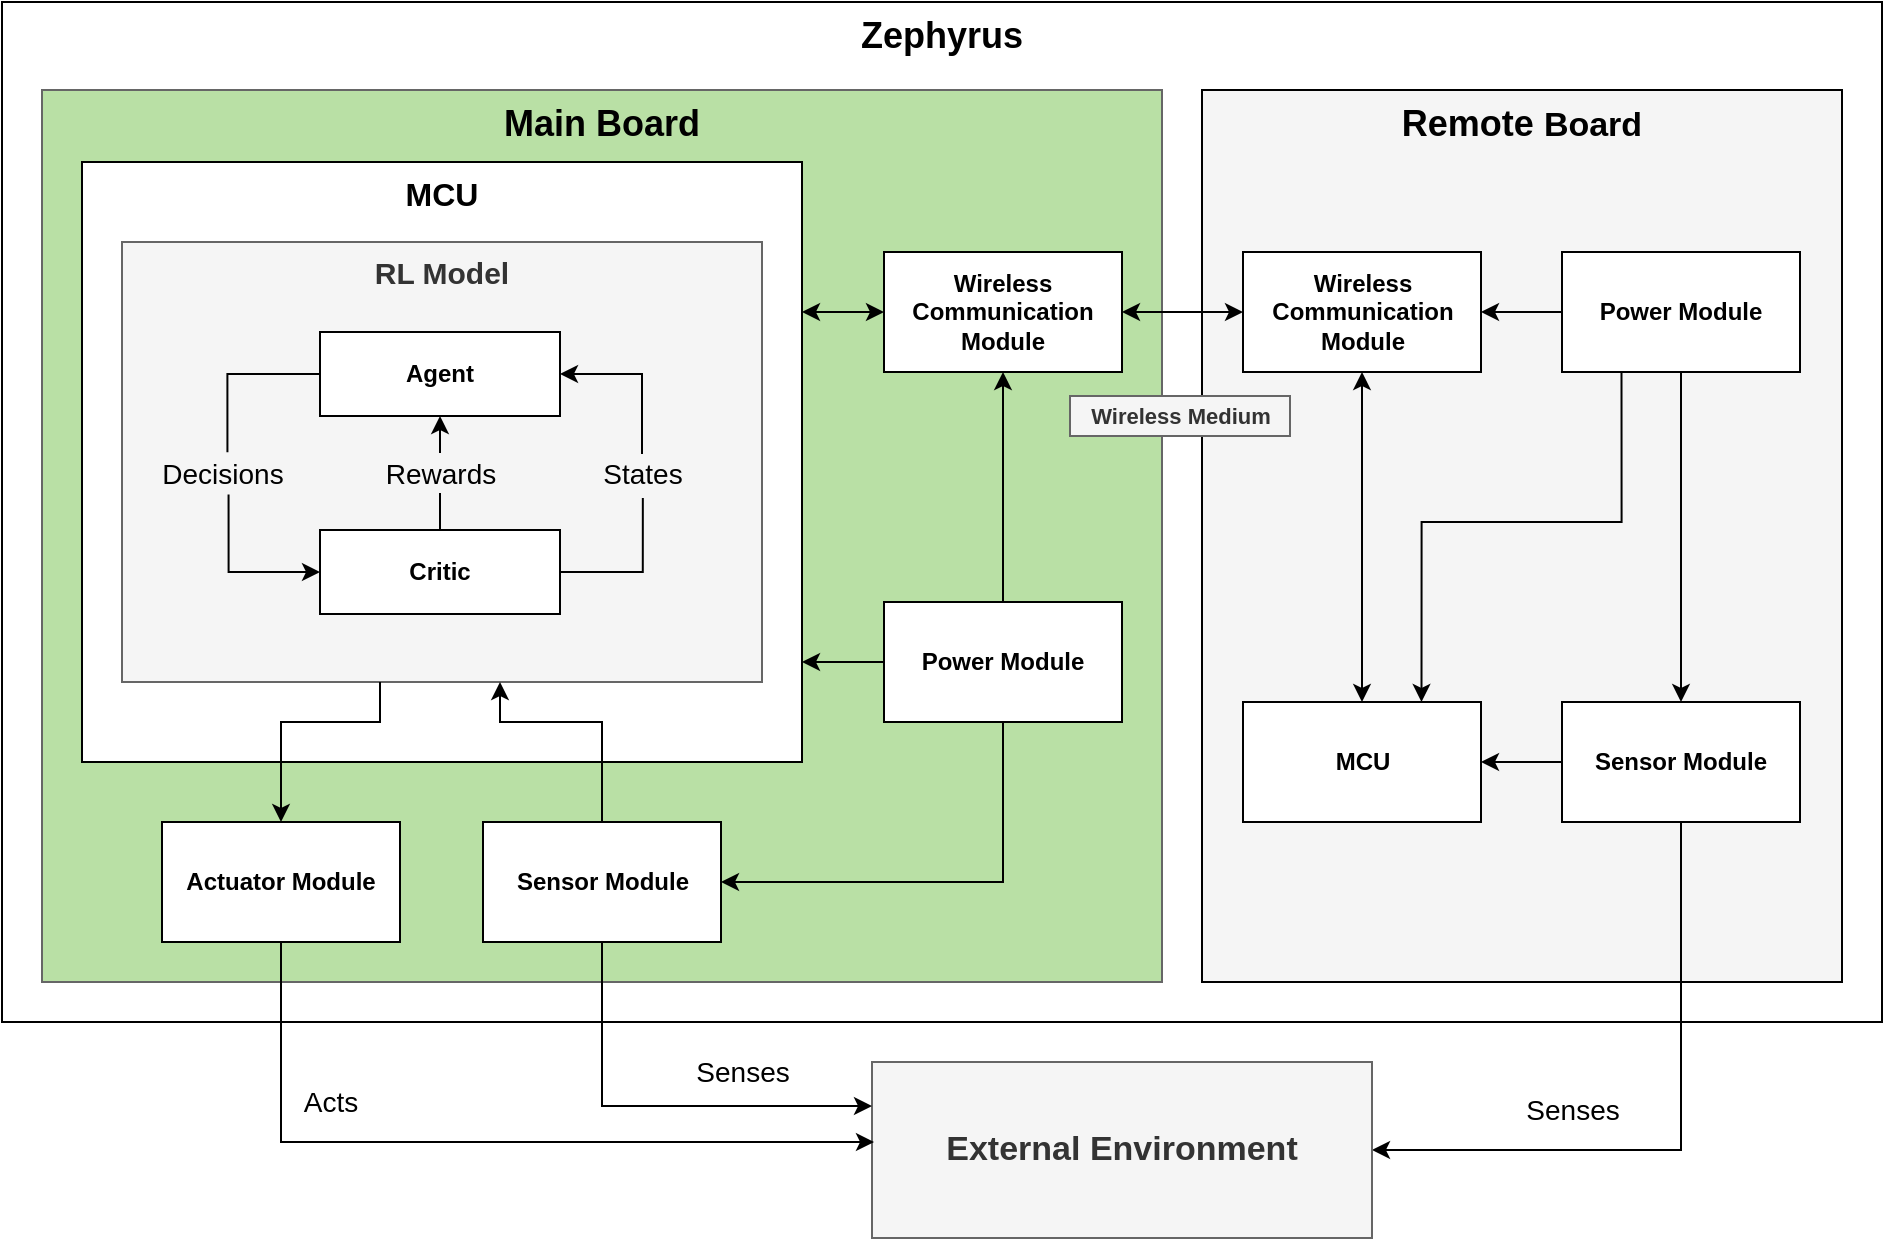 <mxfile version="13.9.2" type="device"><diagram id="rcMMGNy7ycqetSJ9uPKk" name="Page-1"><mxGraphModel dx="2259" dy="847" grid="1" gridSize="10" guides="1" tooltips="1" connect="1" arrows="1" fold="1" page="1" pageScale="1" pageWidth="4681" pageHeight="3300" math="0" shadow="0"><root><mxCell id="0"/><mxCell id="1" parent="0"/><mxCell id="d0aKLRgaaCD5YCzaIxYe-1" value="&lt;b style=&quot;white-space: normal ; font-size: 18px&quot;&gt;Zephyrus&lt;/b&gt;" style="rounded=0;whiteSpace=wrap;html=1;verticalAlign=top;" vertex="1" parent="1"><mxGeometry x="570" y="400" width="940" height="510" as="geometry"/></mxCell><mxCell id="d0aKLRgaaCD5YCzaIxYe-2" value="&lt;b style=&quot;color: rgb(0 , 0 , 0) ; font-size: 18px ; white-space: normal&quot;&gt;Remote&amp;nbsp;&lt;/b&gt;&lt;b style=&quot;color: rgb(0 , 0 , 0) ; white-space: normal ; font-size: 17px&quot;&gt;Board&lt;/b&gt;" style="rounded=0;whiteSpace=wrap;html=1;fillColor=#f5f5f5;strokeColor=#000000;fontColor=#333333;verticalAlign=top;" vertex="1" parent="1"><mxGeometry x="1170" y="444" width="320" height="446" as="geometry"/></mxCell><mxCell id="d0aKLRgaaCD5YCzaIxYe-3" value="&lt;font color=&quot;#000000&quot;&gt;&lt;span style=&quot;font-size: 18px&quot;&gt;&lt;b&gt;Main Board&lt;/b&gt;&lt;/span&gt;&lt;/font&gt;" style="rounded=0;whiteSpace=wrap;html=1;verticalAlign=top;fontColor=#333333;fillColor=#B9E0A5;strokeColor=#666666;" vertex="1" parent="1"><mxGeometry x="590" y="444" width="560" height="446" as="geometry"/></mxCell><mxCell id="d0aKLRgaaCD5YCzaIxYe-4" style="edgeStyle=orthogonalEdgeStyle;rounded=0;orthogonalLoop=1;jettySize=auto;html=1;entryX=0;entryY=0.5;entryDx=0;entryDy=0;startArrow=classic;startFill=1;endArrow=none;endFill=0;" edge="1" parent="1" source="d0aKLRgaaCD5YCzaIxYe-5" target="d0aKLRgaaCD5YCzaIxYe-38"><mxGeometry relative="1" as="geometry"><mxPoint x="970" y="552" as="sourcePoint"/><Array as="points"><mxPoint x="1011" y="730"/></Array></mxGeometry></mxCell><mxCell id="d0aKLRgaaCD5YCzaIxYe-5" value="&lt;b&gt;&lt;font style=&quot;font-size: 16px&quot;&gt;MCU&lt;/font&gt;&lt;/b&gt;" style="rounded=0;whiteSpace=wrap;html=1;verticalAlign=top;" vertex="1" parent="1"><mxGeometry x="610" y="480" width="360" height="300" as="geometry"/></mxCell><mxCell id="d0aKLRgaaCD5YCzaIxYe-6" value="&lt;b&gt;&lt;font style=&quot;font-size: 15px&quot;&gt;RL Model&lt;/font&gt;&lt;/b&gt;" style="rounded=0;whiteSpace=wrap;html=1;verticalAlign=top;fillColor=#f5f5f5;strokeColor=#666666;fontColor=#333333;" vertex="1" parent="1"><mxGeometry x="630" y="520" width="320" height="220" as="geometry"/></mxCell><mxCell id="d0aKLRgaaCD5YCzaIxYe-7" value="&lt;font style=&quot;font-size: 11px&quot;&gt;&lt;b&gt;Wireless Medium&lt;/b&gt;&lt;/font&gt;" style="text;html=1;align=center;verticalAlign=middle;resizable=0;points=[];;autosize=1;fillColor=#f5f5f5;strokeColor=#666666;fontColor=#333333;" vertex="1" parent="1"><mxGeometry x="1104" y="597" width="110" height="20" as="geometry"/></mxCell><mxCell id="d0aKLRgaaCD5YCzaIxYe-8" style="edgeStyle=orthogonalEdgeStyle;rounded=0;orthogonalLoop=1;jettySize=auto;html=1;exitX=1;exitY=0.5;exitDx=0;exitDy=0;entryX=0.5;entryY=1;entryDx=0;entryDy=0;startArrow=classic;startFill=1;endArrow=none;endFill=0;" edge="1" parent="1" source="d0aKLRgaaCD5YCzaIxYe-9" target="d0aKLRgaaCD5YCzaIxYe-40"><mxGeometry relative="1" as="geometry"/></mxCell><mxCell id="d0aKLRgaaCD5YCzaIxYe-9" value="&lt;span style=&quot;font-size: 17px&quot;&gt;&lt;b&gt;External Environment&lt;/b&gt;&lt;/span&gt;" style="rounded=0;whiteSpace=wrap;html=1;fillColor=#f5f5f5;strokeColor=#666666;fontColor=#333333;" vertex="1" parent="1"><mxGeometry x="1005" y="930" width="250" height="88" as="geometry"/></mxCell><mxCell id="d0aKLRgaaCD5YCzaIxYe-10" value="&lt;font style=&quot;font-size: 14px&quot;&gt;Senses&lt;/font&gt;" style="text;html=1;align=center;verticalAlign=middle;resizable=0;points=[];;autosize=1;" vertex="1" parent="1"><mxGeometry x="1324.5" y="944" width="60" height="20" as="geometry"/></mxCell><mxCell id="d0aKLRgaaCD5YCzaIxYe-11" style="edgeStyle=orthogonalEdgeStyle;rounded=0;orthogonalLoop=1;jettySize=auto;html=1;exitX=0.5;exitY=0;exitDx=0;exitDy=0;entryX=0.5;entryY=1;entryDx=0;entryDy=0;startArrow=none;startFill=0;" edge="1" parent="1" source="d0aKLRgaaCD5YCzaIxYe-19" target="d0aKLRgaaCD5YCzaIxYe-15"><mxGeometry relative="1" as="geometry"/></mxCell><mxCell id="d0aKLRgaaCD5YCzaIxYe-12" style="edgeStyle=orthogonalEdgeStyle;rounded=0;orthogonalLoop=1;jettySize=auto;html=1;exitX=1;exitY=0.5;exitDx=0;exitDy=0;entryX=0.507;entryY=1.1;entryDx=0;entryDy=0;entryPerimeter=0;endArrow=none;endFill=0;" edge="1" parent="1" source="d0aKLRgaaCD5YCzaIxYe-13" target="d0aKLRgaaCD5YCzaIxYe-18"><mxGeometry relative="1" as="geometry"/></mxCell><mxCell id="d0aKLRgaaCD5YCzaIxYe-13" value="&lt;b&gt;Critic&lt;/b&gt;" style="rounded=0;whiteSpace=wrap;html=1;" vertex="1" parent="1"><mxGeometry x="729" y="664" width="120" height="42" as="geometry"/></mxCell><mxCell id="d0aKLRgaaCD5YCzaIxYe-14" style="edgeStyle=orthogonalEdgeStyle;rounded=0;orthogonalLoop=1;jettySize=auto;html=1;exitX=0.541;exitY=1.014;exitDx=0;exitDy=0;entryX=0;entryY=0.5;entryDx=0;entryDy=0;startArrow=none;startFill=0;exitPerimeter=0;" edge="1" parent="1" source="d0aKLRgaaCD5YCzaIxYe-21" target="d0aKLRgaaCD5YCzaIxYe-13"><mxGeometry relative="1" as="geometry"/></mxCell><mxCell id="d0aKLRgaaCD5YCzaIxYe-15" value="&lt;b&gt;Agent&lt;/b&gt;" style="rounded=0;whiteSpace=wrap;html=1;" vertex="1" parent="1"><mxGeometry x="729" y="565" width="120" height="42" as="geometry"/></mxCell><mxCell id="d0aKLRgaaCD5YCzaIxYe-16" value="&lt;font style=&quot;font-size: 14px&quot;&gt;Acts&lt;br&gt;&lt;/font&gt;" style="text;html=1;align=center;verticalAlign=middle;resizable=0;points=[];;autosize=1;" vertex="1" parent="1"><mxGeometry x="714" y="940" width="40" height="20" as="geometry"/></mxCell><mxCell id="d0aKLRgaaCD5YCzaIxYe-17" style="edgeStyle=orthogonalEdgeStyle;rounded=0;orthogonalLoop=1;jettySize=auto;html=1;entryX=1;entryY=0.5;entryDx=0;entryDy=0;" edge="1" parent="1" source="d0aKLRgaaCD5YCzaIxYe-18" target="d0aKLRgaaCD5YCzaIxYe-15"><mxGeometry relative="1" as="geometry"><Array as="points"><mxPoint x="890" y="586"/></Array></mxGeometry></mxCell><mxCell id="d0aKLRgaaCD5YCzaIxYe-18" value="&lt;font style=&quot;font-size: 14px&quot;&gt;States&lt;/font&gt;" style="text;html=1;align=center;verticalAlign=middle;resizable=0;points=[];;autosize=1;" vertex="1" parent="1"><mxGeometry x="860" y="626" width="60" height="20" as="geometry"/></mxCell><mxCell id="d0aKLRgaaCD5YCzaIxYe-19" value="&lt;span style=&quot;font-size: 14px&quot;&gt;Rewards&lt;/span&gt;" style="text;html=1;align=center;verticalAlign=middle;resizable=0;points=[];;autosize=1;" vertex="1" parent="1"><mxGeometry x="754" y="625.5" width="70" height="20" as="geometry"/></mxCell><mxCell id="d0aKLRgaaCD5YCzaIxYe-20" style="edgeStyle=orthogonalEdgeStyle;rounded=0;orthogonalLoop=1;jettySize=auto;html=1;exitX=0.5;exitY=0;exitDx=0;exitDy=0;entryX=0.5;entryY=1;entryDx=0;entryDy=0;startArrow=none;startFill=0;endArrow=none;endFill=0;" edge="1" parent="1" source="d0aKLRgaaCD5YCzaIxYe-13" target="d0aKLRgaaCD5YCzaIxYe-19"><mxGeometry relative="1" as="geometry"><mxPoint x="789" y="664" as="sourcePoint"/><mxPoint x="789" y="608" as="targetPoint"/></mxGeometry></mxCell><mxCell id="d0aKLRgaaCD5YCzaIxYe-21" value="&lt;font style=&quot;font-size: 14px&quot;&gt;Decisions&lt;/font&gt;" style="text;html=1;align=center;verticalAlign=middle;resizable=0;points=[];;autosize=1;direction=east;" vertex="1" parent="1"><mxGeometry x="640" y="626" width="80" height="20" as="geometry"/></mxCell><mxCell id="d0aKLRgaaCD5YCzaIxYe-22" style="edgeStyle=orthogonalEdgeStyle;rounded=0;orthogonalLoop=1;jettySize=auto;html=1;exitX=0;exitY=0.5;exitDx=0;exitDy=0;entryX=0.534;entryY=-0.043;entryDx=0;entryDy=0;startArrow=none;startFill=0;entryPerimeter=0;endArrow=none;endFill=0;" edge="1" parent="1" source="d0aKLRgaaCD5YCzaIxYe-15" target="d0aKLRgaaCD5YCzaIxYe-21"><mxGeometry relative="1" as="geometry"><mxPoint x="729.286" y="586.286" as="sourcePoint"/><mxPoint x="729.286" y="685.143" as="targetPoint"/></mxGeometry></mxCell><mxCell id="d0aKLRgaaCD5YCzaIxYe-23" style="edgeStyle=orthogonalEdgeStyle;rounded=0;orthogonalLoop=1;jettySize=auto;html=1;exitX=0.5;exitY=0;exitDx=0;exitDy=0;startArrow=classic;startFill=1;endArrow=none;endFill=0;" edge="1" parent="1" source="d0aKLRgaaCD5YCzaIxYe-25"><mxGeometry relative="1" as="geometry"><mxPoint x="759" y="740" as="targetPoint"/><Array as="points"><mxPoint x="710" y="760"/><mxPoint x="759" y="760"/></Array></mxGeometry></mxCell><mxCell id="d0aKLRgaaCD5YCzaIxYe-24" style="edgeStyle=orthogonalEdgeStyle;rounded=0;orthogonalLoop=1;jettySize=auto;html=1;exitX=0.5;exitY=1;exitDx=0;exitDy=0;startArrow=none;startFill=0;endArrow=classic;endFill=1;" edge="1" parent="1" source="d0aKLRgaaCD5YCzaIxYe-25"><mxGeometry relative="1" as="geometry"><Array as="points"><mxPoint x="788" y="970"/><mxPoint x="1006" y="970"/></Array><mxPoint x="1006" y="970" as="targetPoint"/></mxGeometry></mxCell><mxCell id="d0aKLRgaaCD5YCzaIxYe-25" value="&lt;b&gt;Actuator Module&lt;/b&gt;" style="rounded=0;whiteSpace=wrap;html=1;" vertex="1" parent="1"><mxGeometry x="650" y="810" width="119" height="60" as="geometry"/></mxCell><mxCell id="d0aKLRgaaCD5YCzaIxYe-26" style="edgeStyle=orthogonalEdgeStyle;rounded=0;orthogonalLoop=1;jettySize=auto;html=1;exitX=0.75;exitY=0;exitDx=0;exitDy=0;startArrow=classic;startFill=1;endArrow=none;endFill=0;entryX=0.25;entryY=1;entryDx=0;entryDy=0;" edge="1" parent="1" source="d0aKLRgaaCD5YCzaIxYe-28" target="d0aKLRgaaCD5YCzaIxYe-35"><mxGeometry relative="1" as="geometry"><Array as="points"><mxPoint x="1280" y="660"/><mxPoint x="1380" y="660"/></Array></mxGeometry></mxCell><mxCell id="d0aKLRgaaCD5YCzaIxYe-27" style="edgeStyle=orthogonalEdgeStyle;rounded=0;orthogonalLoop=1;jettySize=auto;html=1;exitX=1;exitY=0.5;exitDx=0;exitDy=0;entryX=0;entryY=0.5;entryDx=0;entryDy=0;startArrow=classic;startFill=1;endArrow=none;endFill=0;" edge="1" parent="1" source="d0aKLRgaaCD5YCzaIxYe-28" target="d0aKLRgaaCD5YCzaIxYe-40"><mxGeometry relative="1" as="geometry"/></mxCell><mxCell id="d0aKLRgaaCD5YCzaIxYe-28" value="&lt;b&gt;&lt;font style=&quot;font-size: 12px&quot;&gt;MCU&lt;/font&gt;&lt;/b&gt;" style="rounded=0;whiteSpace=wrap;html=1;" vertex="1" parent="1"><mxGeometry x="1190.5" y="750" width="119" height="60" as="geometry"/></mxCell><mxCell id="d0aKLRgaaCD5YCzaIxYe-29" value="&lt;b&gt;Wireless Communication Module&lt;/b&gt;" style="rounded=0;whiteSpace=wrap;html=1;" vertex="1" parent="1"><mxGeometry x="1190.5" y="525" width="119" height="60" as="geometry"/></mxCell><mxCell id="d0aKLRgaaCD5YCzaIxYe-30" style="edgeStyle=orthogonalEdgeStyle;rounded=0;orthogonalLoop=1;jettySize=auto;html=1;exitX=0.5;exitY=0;exitDx=0;exitDy=0;entryX=0.5;entryY=1;entryDx=0;entryDy=0;startArrow=classic;startFill=1;endArrow=classic;endFill=1;" edge="1" parent="1" source="d0aKLRgaaCD5YCzaIxYe-28" target="d0aKLRgaaCD5YCzaIxYe-29"><mxGeometry relative="1" as="geometry"><mxPoint x="1239.5" y="695.5" as="sourcePoint"/></mxGeometry></mxCell><mxCell id="d0aKLRgaaCD5YCzaIxYe-31" style="edgeStyle=orthogonalEdgeStyle;rounded=0;orthogonalLoop=1;jettySize=auto;html=1;exitX=0;exitY=0.5;exitDx=0;exitDy=0;entryX=1;entryY=0.25;entryDx=0;entryDy=0;startArrow=classic;startFill=1;endArrow=classic;endFill=1;" edge="1" parent="1" source="d0aKLRgaaCD5YCzaIxYe-33" target="d0aKLRgaaCD5YCzaIxYe-5"><mxGeometry relative="1" as="geometry"/></mxCell><mxCell id="d0aKLRgaaCD5YCzaIxYe-32" style="edgeStyle=orthogonalEdgeStyle;rounded=0;orthogonalLoop=1;jettySize=auto;html=1;exitX=1;exitY=0.5;exitDx=0;exitDy=0;entryX=0;entryY=0.5;entryDx=0;entryDy=0;startArrow=classic;startFill=1;" edge="1" parent="1" source="d0aKLRgaaCD5YCzaIxYe-33" target="d0aKLRgaaCD5YCzaIxYe-29"><mxGeometry relative="1" as="geometry"/></mxCell><mxCell id="d0aKLRgaaCD5YCzaIxYe-33" value="&lt;b&gt;Wireless Communication Module&lt;/b&gt;" style="rounded=0;whiteSpace=wrap;html=1;" vertex="1" parent="1"><mxGeometry x="1011" y="525" width="119" height="60" as="geometry"/></mxCell><mxCell id="d0aKLRgaaCD5YCzaIxYe-34" style="edgeStyle=orthogonalEdgeStyle;rounded=0;orthogonalLoop=1;jettySize=auto;html=1;exitX=0;exitY=0.5;exitDx=0;exitDy=0;entryX=1;entryY=0.5;entryDx=0;entryDy=0;startArrow=none;startFill=0;endArrow=classic;endFill=1;" edge="1" parent="1" source="d0aKLRgaaCD5YCzaIxYe-35" target="d0aKLRgaaCD5YCzaIxYe-29"><mxGeometry relative="1" as="geometry"/></mxCell><mxCell id="d0aKLRgaaCD5YCzaIxYe-35" value="&lt;b&gt;Power Module&lt;/b&gt;" style="rounded=0;whiteSpace=wrap;html=1;" vertex="1" parent="1"><mxGeometry x="1350" y="525" width="119" height="60" as="geometry"/></mxCell><mxCell id="d0aKLRgaaCD5YCzaIxYe-36" style="edgeStyle=orthogonalEdgeStyle;rounded=0;orthogonalLoop=1;jettySize=auto;html=1;startArrow=none;startFill=0;endArrow=classic;endFill=1;" edge="1" parent="1" source="d0aKLRgaaCD5YCzaIxYe-38" target="d0aKLRgaaCD5YCzaIxYe-33"><mxGeometry relative="1" as="geometry"/></mxCell><mxCell id="d0aKLRgaaCD5YCzaIxYe-37" style="edgeStyle=orthogonalEdgeStyle;rounded=0;orthogonalLoop=1;jettySize=auto;html=1;entryX=1;entryY=0.5;entryDx=0;entryDy=0;startArrow=none;startFill=0;endArrow=classic;endFill=1;" edge="1" parent="1" source="d0aKLRgaaCD5YCzaIxYe-38" target="d0aKLRgaaCD5YCzaIxYe-42"><mxGeometry relative="1" as="geometry"><Array as="points"><mxPoint x="1070" y="840"/></Array></mxGeometry></mxCell><mxCell id="d0aKLRgaaCD5YCzaIxYe-38" value="&lt;b&gt;Power Module&lt;/b&gt;" style="rounded=0;whiteSpace=wrap;html=1;" vertex="1" parent="1"><mxGeometry x="1011" y="700" width="119" height="60" as="geometry"/></mxCell><mxCell id="d0aKLRgaaCD5YCzaIxYe-39" style="edgeStyle=orthogonalEdgeStyle;rounded=0;orthogonalLoop=1;jettySize=auto;html=1;exitX=0.5;exitY=0;exitDx=0;exitDy=0;entryX=0.5;entryY=1;entryDx=0;entryDy=0;startArrow=classic;startFill=1;endArrow=none;endFill=0;" edge="1" parent="1" source="d0aKLRgaaCD5YCzaIxYe-40" target="d0aKLRgaaCD5YCzaIxYe-35"><mxGeometry relative="1" as="geometry"/></mxCell><mxCell id="d0aKLRgaaCD5YCzaIxYe-40" value="&lt;b&gt;Sensor Module&lt;/b&gt;" style="rounded=0;whiteSpace=wrap;html=1;" vertex="1" parent="1"><mxGeometry x="1350" y="750" width="119" height="60" as="geometry"/></mxCell><mxCell id="d0aKLRgaaCD5YCzaIxYe-41" style="edgeStyle=orthogonalEdgeStyle;rounded=0;orthogonalLoop=1;jettySize=auto;html=1;exitX=0.5;exitY=1;exitDx=0;exitDy=0;entryX=0;entryY=0.25;entryDx=0;entryDy=0;startArrow=none;startFill=0;endArrow=classic;endFill=1;" edge="1" parent="1" source="d0aKLRgaaCD5YCzaIxYe-42" target="d0aKLRgaaCD5YCzaIxYe-9"><mxGeometry relative="1" as="geometry"/></mxCell><mxCell id="d0aKLRgaaCD5YCzaIxYe-42" value="&lt;b&gt;Sensor Module&lt;/b&gt;" style="rounded=0;whiteSpace=wrap;html=1;" vertex="1" parent="1"><mxGeometry x="810.5" y="810" width="119" height="60" as="geometry"/></mxCell><mxCell id="d0aKLRgaaCD5YCzaIxYe-43" value="" style="endArrow=classic;html=1;startArrow=none;startFill=0;edgeStyle=orthogonalEdgeStyle;rounded=0;" edge="1" parent="1"><mxGeometry width="50" height="50" relative="1" as="geometry"><mxPoint x="870" y="810" as="sourcePoint"/><mxPoint x="819" y="740" as="targetPoint"/><Array as="points"><mxPoint x="870" y="760"/><mxPoint x="819" y="760"/></Array></mxGeometry></mxCell><mxCell id="d0aKLRgaaCD5YCzaIxYe-44" value="&lt;font style=&quot;font-size: 14px&quot;&gt;Senses&lt;/font&gt;" style="text;html=1;align=center;verticalAlign=middle;resizable=0;points=[];;autosize=1;" vertex="1" parent="1"><mxGeometry x="910" y="925" width="60" height="20" as="geometry"/></mxCell></root></mxGraphModel></diagram></mxfile>